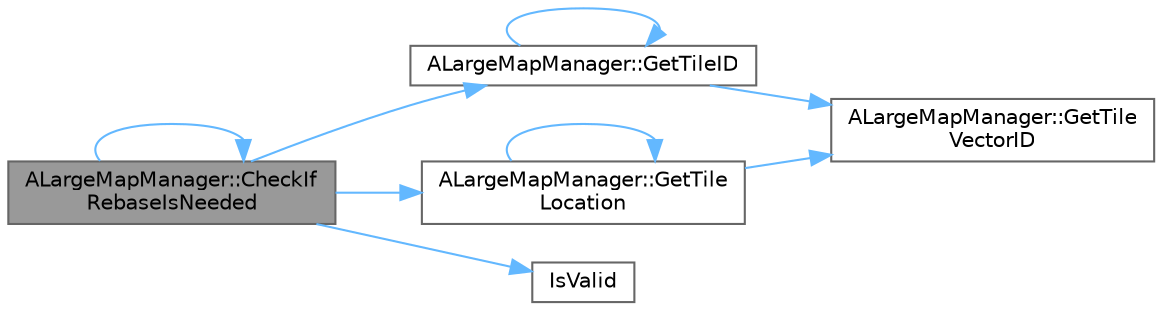 digraph "ALargeMapManager::CheckIfRebaseIsNeeded"
{
 // INTERACTIVE_SVG=YES
 // LATEX_PDF_SIZE
  bgcolor="transparent";
  edge [fontname=Helvetica,fontsize=10,labelfontname=Helvetica,labelfontsize=10];
  node [fontname=Helvetica,fontsize=10,shape=box,height=0.2,width=0.4];
  rankdir="LR";
  Node1 [id="Node000001",label="ALargeMapManager::CheckIf\lRebaseIsNeeded",height=0.2,width=0.4,color="gray40", fillcolor="grey60", style="filled", fontcolor="black",tooltip=" "];
  Node1 -> Node1 [id="edge1_Node000001_Node000001",color="steelblue1",style="solid",tooltip=" "];
  Node1 -> Node2 [id="edge2_Node000001_Node000002",color="steelblue1",style="solid",tooltip=" "];
  Node2 [id="Node000002",label="ALargeMapManager::GetTileID",height=0.2,width=0.4,color="grey40", fillcolor="white", style="filled",URL="$d9/d4b/classALargeMapManager.html#a719578eff1513ef2ab1993349ea6db52",tooltip="From a given location it retrieves the TileID that covers that area"];
  Node2 -> Node2 [id="edge3_Node000002_Node000002",color="steelblue1",style="solid",tooltip=" "];
  Node2 -> Node3 [id="edge4_Node000002_Node000003",color="steelblue1",style="solid",tooltip=" "];
  Node3 [id="Node000003",label="ALargeMapManager::GetTile\lVectorID",height=0.2,width=0.4,color="grey40", fillcolor="white", style="filled",URL="$d9/d4b/classALargeMapManager.html#a53d7481bf584f8c3f39c6d8b744084e6",tooltip=" "];
  Node1 -> Node4 [id="edge5_Node000001_Node000004",color="steelblue1",style="solid",tooltip=" "];
  Node4 [id="Node000004",label="ALargeMapManager::GetTile\lLocation",height=0.2,width=0.4,color="grey40", fillcolor="white", style="filled",URL="$d9/d4b/classALargeMapManager.html#abafa68f43a194e756c22a34bac95a84f",tooltip=" "];
  Node4 -> Node4 [id="edge6_Node000004_Node000004",color="steelblue1",style="solid",tooltip=" "];
  Node4 -> Node3 [id="edge7_Node000004_Node000003",color="steelblue1",style="solid",tooltip=" "];
  Node1 -> Node5 [id="edge8_Node000001_Node000005",color="steelblue1",style="solid",tooltip=" "];
  Node5 [id="Node000005",label="IsValid",height=0.2,width=0.4,color="grey40", fillcolor="white", style="filled",URL="$d2/d40/TrafficLightBase_8cpp.html#a1459952e95242b0c926376d0bb4692b8",tooltip=" "];
}
